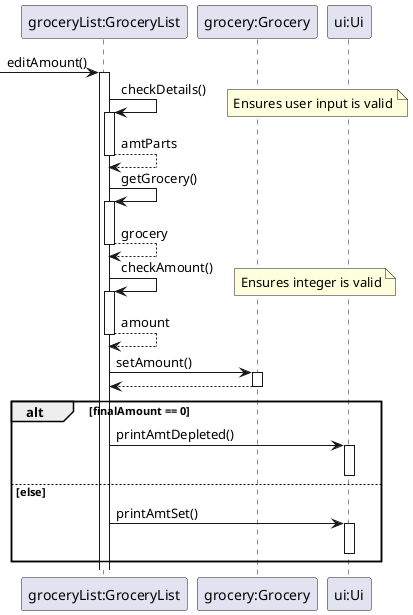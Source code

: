 @startuml

participant "groceryList:GroceryList" as gl
participant "grocery:Grocery" as g
participant "ui:Ui" as ui

 -> gl : editAmount()
activate gl

gl -> gl : checkDetails()
note right
Ensures user input is valid
end note
activate gl
return amtParts

gl -> gl : getGrocery()
activate gl
return grocery

gl -> gl : checkAmount()
note right
Ensures integer is valid
end note
activate gl
return amount

gl -> g : setAmount()
activate g
return

alt finalAmount == 0
    gl -> ui : printAmtDepleted()
    activate ui
    deactivate ui
else else
    gl -> ui : printAmtSet()
    activate ui
    deactivate ui
end

@enduml